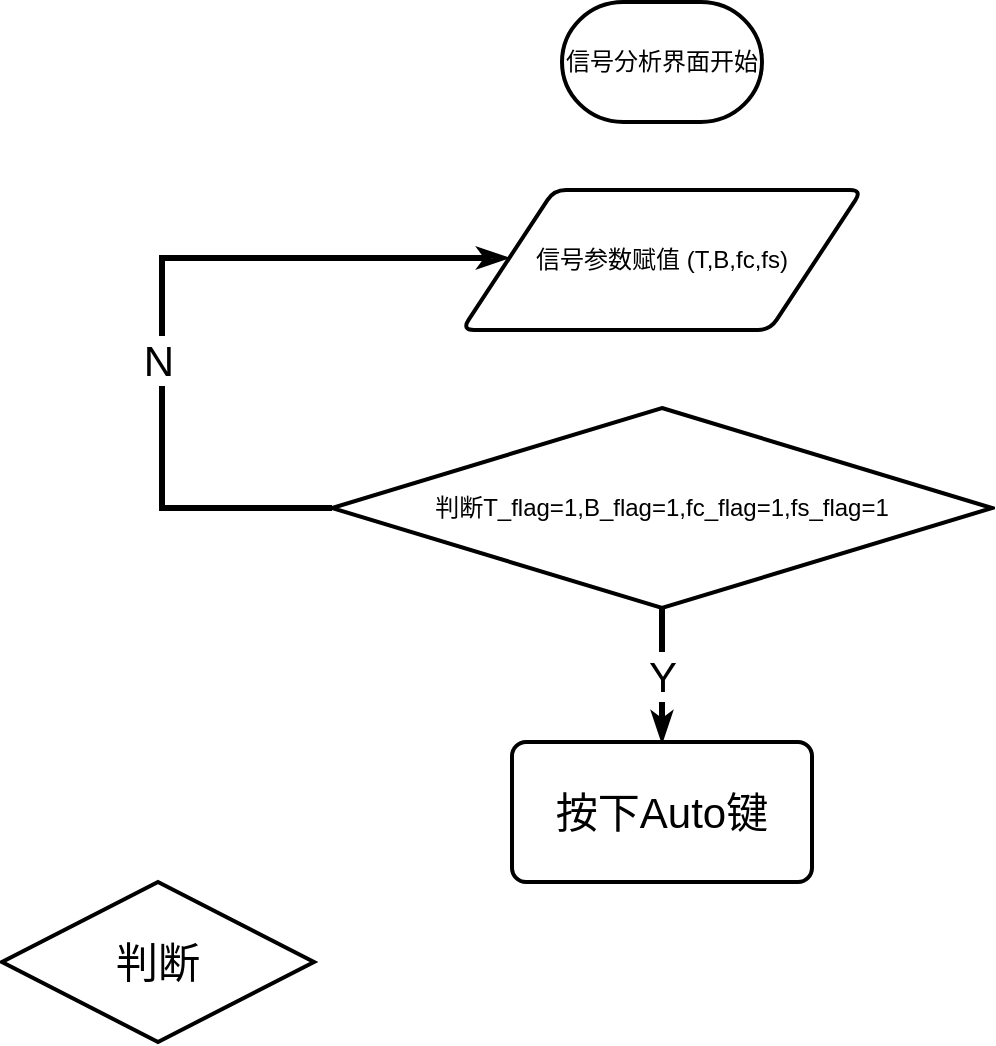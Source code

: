 <mxfile version="18.0.4" type="github">
  <diagram id="iDR_Ga6na6gWAw6zO_-4" name="Page-1">
    <mxGraphModel dx="1153" dy="599" grid="1" gridSize="10" guides="1" tooltips="1" connect="1" arrows="1" fold="1" page="1" pageScale="1" pageWidth="827" pageHeight="1169" math="0" shadow="0">
      <root>
        <mxCell id="0" />
        <mxCell id="1" parent="0" />
        <mxCell id="sKdbtBF5FKqXyuFzoLiL-12" value="信号分析界面开始" style="strokeWidth=2;html=1;shape=mxgraph.flowchart.terminator;whiteSpace=wrap;" vertex="1" parent="1">
          <mxGeometry x="370" y="40" width="100" height="60" as="geometry" />
        </mxCell>
        <mxCell id="sKdbtBF5FKqXyuFzoLiL-13" value="信号参数赋值 (T,B,fc,fs)" style="shape=parallelogram;html=1;strokeWidth=2;perimeter=parallelogramPerimeter;whiteSpace=wrap;rounded=1;arcSize=12;size=0.23;" vertex="1" parent="1">
          <mxGeometry x="320" y="134" width="200" height="70" as="geometry" />
        </mxCell>
        <mxCell id="sKdbtBF5FKqXyuFzoLiL-75" value="Y" style="edgeStyle=orthogonalEdgeStyle;rounded=0;jumpSize=6;orthogonalLoop=1;jettySize=auto;html=1;labelBackgroundColor=default;fontSize=21;endArrow=classicThin;endFill=0;strokeColor=default;strokeWidth=3;" edge="1" parent="1" source="sKdbtBF5FKqXyuFzoLiL-14" target="sKdbtBF5FKqXyuFzoLiL-74">
          <mxGeometry relative="1" as="geometry" />
        </mxCell>
        <mxCell id="sKdbtBF5FKqXyuFzoLiL-14" value="判断T_flag=1,B_flag=1,fc_flag=1,fs_flag=1" style="strokeWidth=2;html=1;shape=mxgraph.flowchart.decision;whiteSpace=wrap;" vertex="1" parent="1">
          <mxGeometry x="255" y="243" width="330" height="100" as="geometry" />
        </mxCell>
        <object label="" id="sKdbtBF5FKqXyuFzoLiL-64">
          <mxCell style="edgeStyle=orthogonalEdgeStyle;rounded=0;orthogonalLoop=1;jettySize=auto;html=1;entryX=0;entryY=0.5;entryDx=0;entryDy=0;strokeWidth=3;endArrow=classicThin;endFill=0;jumpSize=6;strokeColor=default;" edge="1" parent="1">
            <mxGeometry relative="1" as="geometry">
              <mxPoint x="255" y="293" as="sourcePoint" />
              <mxPoint x="343" y="168" as="targetPoint" />
              <Array as="points">
                <mxPoint x="170" y="293" />
                <mxPoint x="170" y="168" />
              </Array>
            </mxGeometry>
          </mxCell>
        </object>
        <mxCell id="sKdbtBF5FKqXyuFzoLiL-65" value="N" style="edgeLabel;html=1;align=center;verticalAlign=middle;resizable=0;points=[];fontSize=21;" vertex="1" connectable="0" parent="sKdbtBF5FKqXyuFzoLiL-64">
          <mxGeometry x="-0.17" y="2" relative="1" as="geometry">
            <mxPoint as="offset" />
          </mxGeometry>
        </mxCell>
        <mxCell id="sKdbtBF5FKqXyuFzoLiL-67" value="判断" style="strokeWidth=2;html=1;shape=mxgraph.flowchart.decision;whiteSpace=wrap;fontSize=21;" vertex="1" parent="1">
          <mxGeometry x="90" y="480" width="156" height="80" as="geometry" />
        </mxCell>
        <mxCell id="sKdbtBF5FKqXyuFzoLiL-74" value="按下Auto键" style="rounded=1;whiteSpace=wrap;html=1;absoluteArcSize=1;arcSize=14;strokeWidth=2;fontSize=21;" vertex="1" parent="1">
          <mxGeometry x="345" y="410" width="150" height="70" as="geometry" />
        </mxCell>
      </root>
    </mxGraphModel>
  </diagram>
</mxfile>
